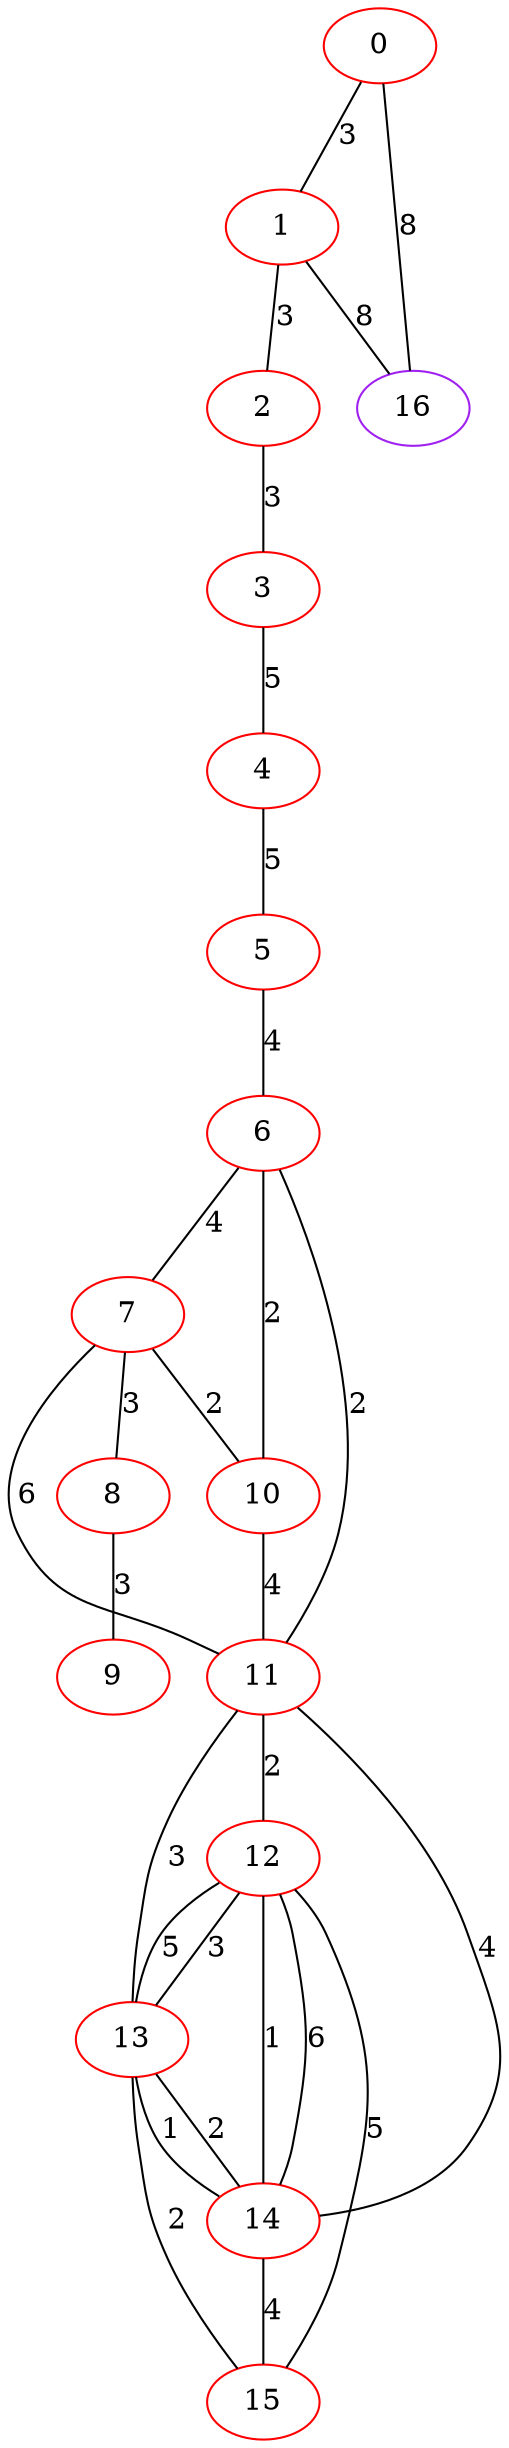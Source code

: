 graph "" {
0 [color=red, weight=1];
1 [color=red, weight=1];
2 [color=red, weight=1];
3 [color=red, weight=1];
4 [color=red, weight=1];
5 [color=red, weight=1];
6 [color=red, weight=1];
7 [color=red, weight=1];
8 [color=red, weight=1];
9 [color=red, weight=1];
10 [color=red, weight=1];
11 [color=red, weight=1];
12 [color=red, weight=1];
13 [color=red, weight=1];
14 [color=red, weight=1];
15 [color=red, weight=1];
16 [color=purple, weight=4];
0 -- 16  [key=0, label=8];
0 -- 1  [key=0, label=3];
1 -- 16  [key=0, label=8];
1 -- 2  [key=0, label=3];
2 -- 3  [key=0, label=3];
3 -- 4  [key=0, label=5];
4 -- 5  [key=0, label=5];
5 -- 6  [key=0, label=4];
6 -- 10  [key=0, label=2];
6 -- 11  [key=0, label=2];
6 -- 7  [key=0, label=4];
7 -- 8  [key=0, label=3];
7 -- 10  [key=0, label=2];
7 -- 11  [key=0, label=6];
8 -- 9  [key=0, label=3];
10 -- 11  [key=0, label=4];
11 -- 12  [key=0, label=2];
11 -- 13  [key=0, label=3];
11 -- 14  [key=0, label=4];
12 -- 13  [key=0, label=3];
12 -- 13  [key=1, label=5];
12 -- 14  [key=0, label=1];
12 -- 14  [key=1, label=6];
12 -- 15  [key=0, label=5];
13 -- 14  [key=0, label=2];
13 -- 14  [key=1, label=1];
13 -- 15  [key=0, label=2];
14 -- 15  [key=0, label=4];
}
